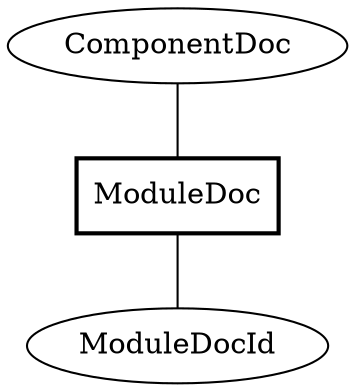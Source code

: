 graph {
splines=spline;
overlap=false;
"ModuleDoc" -- "ModuleDocId" [style=solid];
"ComponentDoc" -- "ModuleDoc" [style=solid];
"ComponentDoc"[shape=ellipse];
"ModuleDoc"[shape=box,style=bold];
"ModuleDocId"[shape=ellipse];
}
